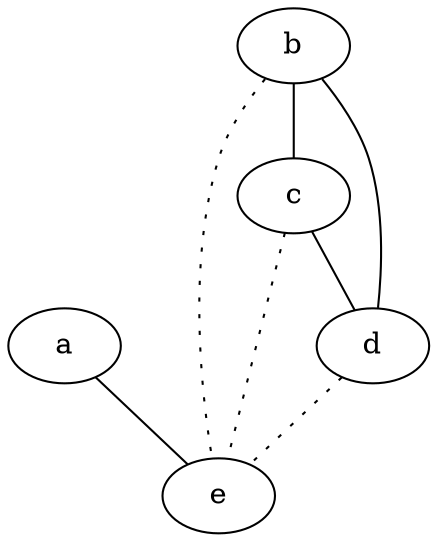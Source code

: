 graph {
a -- e;
b -- c;
b -- d;
b -- e [style=dotted];
c -- d;
c -- e [style=dotted];
d -- e [style=dotted];
}
